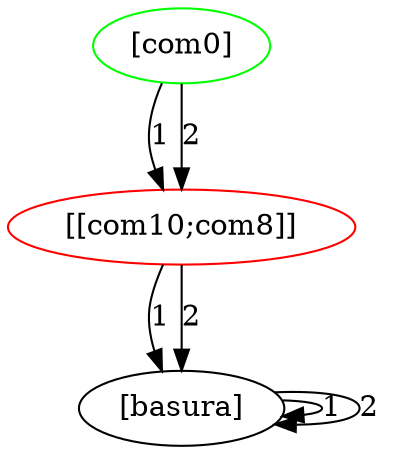 digraph{
0 [label="[[com10;com8]]"color = "red"];
0->2 [label="1"];
0->2 [label="2"];
2 [label="[basura]"color = "black"];
2->2 [label="1"];
2->2 [label="2"];
1 [label="[com0]"color = "black"];
1->0 [label="1"];
1->0 [label="2"];
1 [label = "[com0]"color = "green"];
}